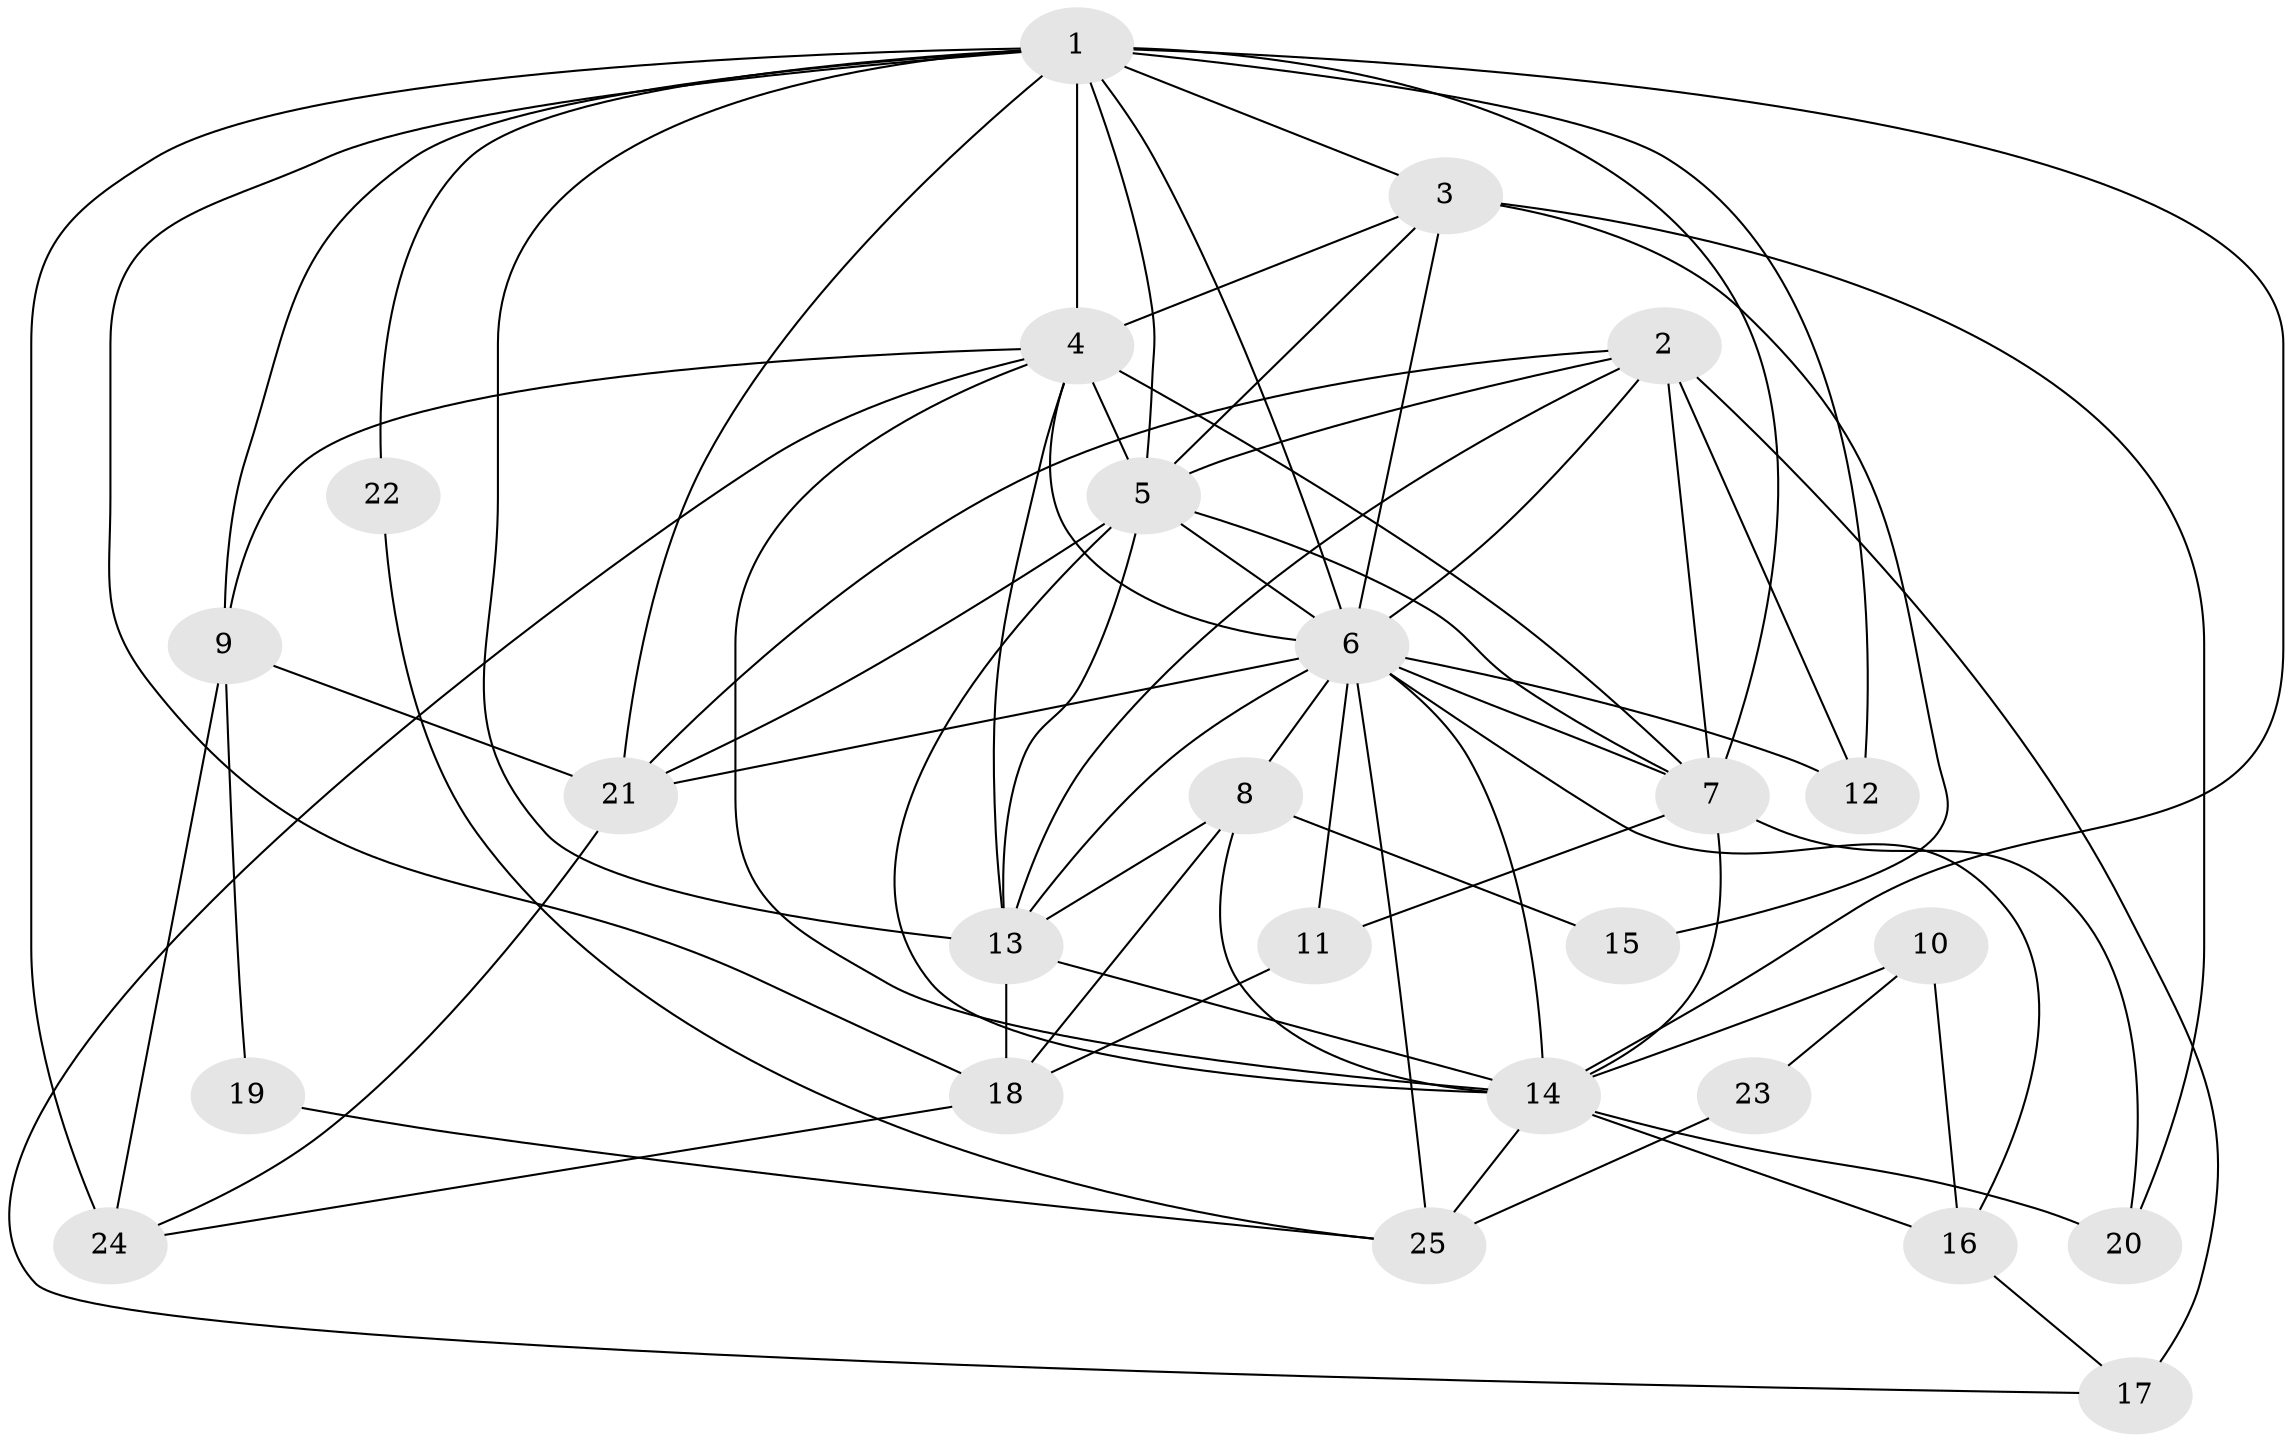 // original degree distribution, {4: 0.24193548387096775, 3: 0.3064516129032258, 5: 0.14516129032258066, 6: 0.12903225806451613, 2: 0.12903225806451613, 7: 0.03225806451612903, 8: 0.016129032258064516}
// Generated by graph-tools (version 1.1) at 2025/51/03/04/25 22:51:05]
// undirected, 25 vertices, 71 edges
graph export_dot {
  node [color=gray90,style=filled];
  1;
  2;
  3;
  4;
  5;
  6;
  7;
  8;
  9;
  10;
  11;
  12;
  13;
  14;
  15;
  16;
  17;
  18;
  19;
  20;
  21;
  22;
  23;
  24;
  25;
  1 -- 3 [weight=1.0];
  1 -- 4 [weight=1.0];
  1 -- 5 [weight=1.0];
  1 -- 6 [weight=1.0];
  1 -- 7 [weight=1.0];
  1 -- 9 [weight=1.0];
  1 -- 12 [weight=1.0];
  1 -- 13 [weight=1.0];
  1 -- 14 [weight=1.0];
  1 -- 18 [weight=1.0];
  1 -- 21 [weight=1.0];
  1 -- 22 [weight=1.0];
  1 -- 24 [weight=1.0];
  2 -- 5 [weight=1.0];
  2 -- 6 [weight=1.0];
  2 -- 7 [weight=1.0];
  2 -- 12 [weight=1.0];
  2 -- 13 [weight=1.0];
  2 -- 17 [weight=2.0];
  2 -- 21 [weight=1.0];
  3 -- 4 [weight=1.0];
  3 -- 5 [weight=1.0];
  3 -- 6 [weight=1.0];
  3 -- 15 [weight=1.0];
  3 -- 20 [weight=1.0];
  4 -- 5 [weight=2.0];
  4 -- 6 [weight=1.0];
  4 -- 7 [weight=4.0];
  4 -- 9 [weight=1.0];
  4 -- 13 [weight=1.0];
  4 -- 14 [weight=1.0];
  4 -- 17 [weight=1.0];
  5 -- 6 [weight=1.0];
  5 -- 7 [weight=3.0];
  5 -- 13 [weight=1.0];
  5 -- 14 [weight=1.0];
  5 -- 21 [weight=1.0];
  6 -- 7 [weight=1.0];
  6 -- 8 [weight=1.0];
  6 -- 11 [weight=1.0];
  6 -- 12 [weight=2.0];
  6 -- 13 [weight=2.0];
  6 -- 14 [weight=2.0];
  6 -- 16 [weight=1.0];
  6 -- 21 [weight=1.0];
  6 -- 25 [weight=2.0];
  7 -- 11 [weight=1.0];
  7 -- 14 [weight=2.0];
  7 -- 20 [weight=2.0];
  8 -- 13 [weight=1.0];
  8 -- 14 [weight=1.0];
  8 -- 15 [weight=1.0];
  8 -- 18 [weight=1.0];
  9 -- 19 [weight=1.0];
  9 -- 21 [weight=1.0];
  9 -- 24 [weight=2.0];
  10 -- 14 [weight=1.0];
  10 -- 16 [weight=1.0];
  10 -- 23 [weight=1.0];
  11 -- 18 [weight=1.0];
  13 -- 14 [weight=3.0];
  13 -- 18 [weight=1.0];
  14 -- 16 [weight=1.0];
  14 -- 20 [weight=1.0];
  14 -- 25 [weight=1.0];
  16 -- 17 [weight=1.0];
  18 -- 24 [weight=1.0];
  19 -- 25 [weight=1.0];
  21 -- 24 [weight=1.0];
  22 -- 25 [weight=1.0];
  23 -- 25 [weight=1.0];
}
